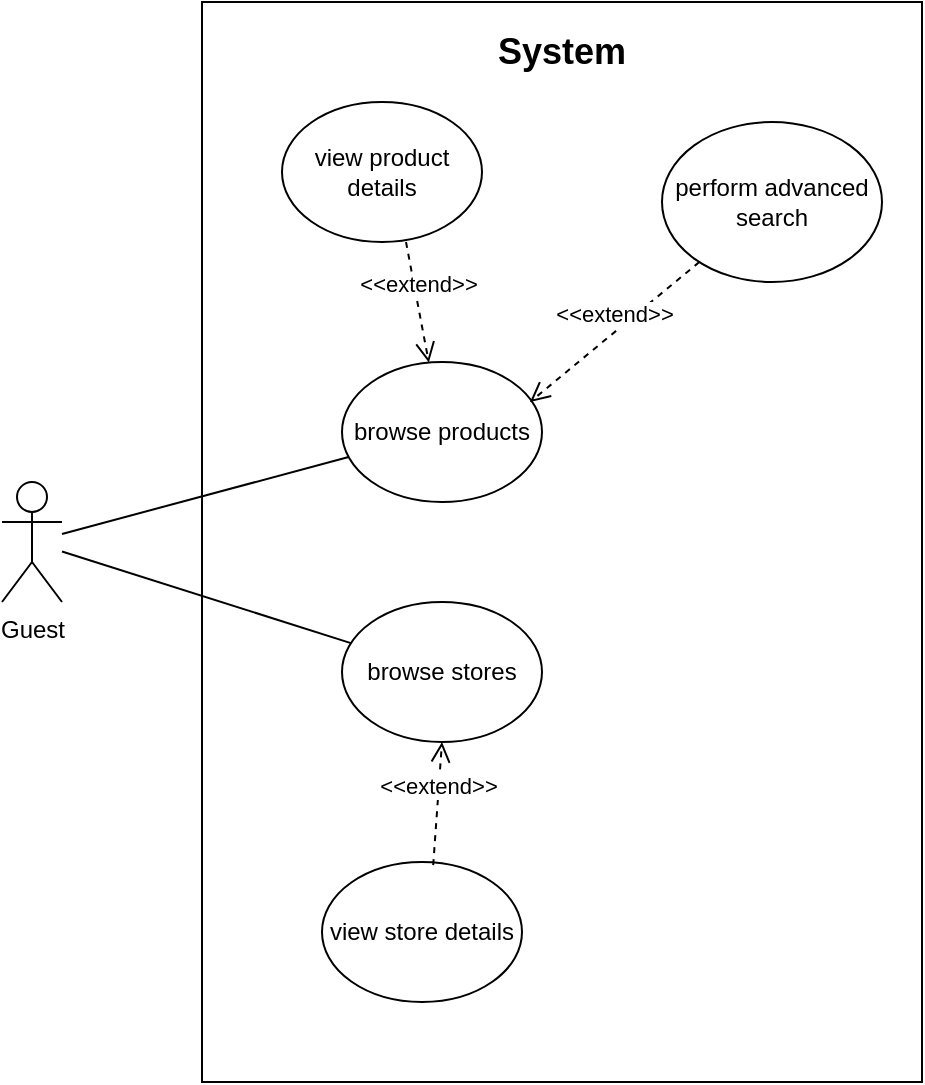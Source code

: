 <mxfile version="14.4.9" type="google"><diagram id="oCujEnGUw411HfFVTOEQ" name="Page-1"><mxGraphModel dx="981" dy="505" grid="1" gridSize="10" guides="1" tooltips="1" connect="1" arrows="1" fold="1" page="1" pageScale="1" pageWidth="850" pageHeight="1100" math="0" shadow="0"><root><mxCell id="0"/><mxCell id="1" parent="0"/><mxCell id="9z8j1DzPgOugizWRkvzX-1" value="Guest" style="shape=umlActor;verticalLabelPosition=bottom;verticalAlign=top;html=1;outlineConnect=0;" vertex="1" parent="1"><mxGeometry x="80" y="360" width="30" height="60" as="geometry"/></mxCell><mxCell id="9z8j1DzPgOugizWRkvzX-2" value="" style="rounded=0;whiteSpace=wrap;html=1;" vertex="1" parent="1"><mxGeometry x="180" y="120" width="360" height="540" as="geometry"/></mxCell><mxCell id="9z8j1DzPgOugizWRkvzX-3" value="&lt;font style=&quot;font-size: 18px&quot;&gt;&lt;b&gt;System&lt;/b&gt;&lt;/font&gt;" style="text;html=1;strokeColor=none;fillColor=none;align=center;verticalAlign=middle;whiteSpace=wrap;rounded=0;" vertex="1" parent="1"><mxGeometry x="330" y="130" width="60" height="30" as="geometry"/></mxCell><mxCell id="9z8j1DzPgOugizWRkvzX-4" value="browse stores" style="ellipse;whiteSpace=wrap;html=1;" vertex="1" parent="1"><mxGeometry x="250" y="420" width="100" height="70" as="geometry"/></mxCell><mxCell id="9z8j1DzPgOugizWRkvzX-5" value="browse products" style="ellipse;whiteSpace=wrap;html=1;" vertex="1" parent="1"><mxGeometry x="250" y="300" width="100" height="70" as="geometry"/></mxCell><mxCell id="9z8j1DzPgOugizWRkvzX-6" value="view product details" style="ellipse;whiteSpace=wrap;html=1;" vertex="1" parent="1"><mxGeometry x="220" y="170" width="100" height="70" as="geometry"/></mxCell><mxCell id="9z8j1DzPgOugizWRkvzX-7" value="perform advanced search" style="ellipse;whiteSpace=wrap;html=1;" vertex="1" parent="1"><mxGeometry x="410" y="180" width="110" height="80" as="geometry"/></mxCell><mxCell id="9z8j1DzPgOugizWRkvzX-8" value="&amp;lt;&amp;lt;extend&amp;gt;&amp;gt;" style="html=1;verticalAlign=bottom;endArrow=open;dashed=1;endSize=8;entryX=0.94;entryY=0.286;entryDx=0;entryDy=0;entryPerimeter=0;" edge="1" parent="1" source="9z8j1DzPgOugizWRkvzX-7" target="9z8j1DzPgOugizWRkvzX-5"><mxGeometry relative="1" as="geometry"><mxPoint x="480" y="340" as="sourcePoint"/><mxPoint x="400" y="340" as="targetPoint"/></mxGeometry></mxCell><mxCell id="9z8j1DzPgOugizWRkvzX-9" value="" style="endArrow=none;html=1;" edge="1" parent="1" source="9z8j1DzPgOugizWRkvzX-1" target="9z8j1DzPgOugizWRkvzX-5"><mxGeometry width="50" height="50" relative="1" as="geometry"><mxPoint x="170" y="390" as="sourcePoint"/><mxPoint x="220" y="340" as="targetPoint"/></mxGeometry></mxCell><mxCell id="9z8j1DzPgOugizWRkvzX-11" value="&amp;lt;&amp;lt;extend&amp;gt;&amp;gt;" style="html=1;verticalAlign=bottom;endArrow=open;dashed=1;endSize=8;exitX=0.62;exitY=1;exitDx=0;exitDy=0;exitPerimeter=0;" edge="1" parent="1" source="9z8j1DzPgOugizWRkvzX-6" target="9z8j1DzPgOugizWRkvzX-5"><mxGeometry relative="1" as="geometry"><mxPoint x="427.18" y="249.76" as="sourcePoint"/><mxPoint x="354" y="280.02" as="targetPoint"/></mxGeometry></mxCell><mxCell id="9z8j1DzPgOugizWRkvzX-12" value="" style="endArrow=none;html=1;" edge="1" parent="1" source="9z8j1DzPgOugizWRkvzX-1" target="9z8j1DzPgOugizWRkvzX-4"><mxGeometry width="50" height="50" relative="1" as="geometry"><mxPoint x="130" y="299.611" as="sourcePoint"/><mxPoint x="260.031" y="296.24" as="targetPoint"/></mxGeometry></mxCell><mxCell id="9z8j1DzPgOugizWRkvzX-13" value="view store details" style="ellipse;whiteSpace=wrap;html=1;" vertex="1" parent="1"><mxGeometry x="240" y="550" width="100" height="70" as="geometry"/></mxCell><mxCell id="9z8j1DzPgOugizWRkvzX-14" value="&amp;lt;&amp;lt;extend&amp;gt;&amp;gt;" style="html=1;verticalAlign=bottom;endArrow=open;dashed=1;endSize=8;exitX=0.556;exitY=0.022;exitDx=0;exitDy=0;exitPerimeter=0;entryX=0.5;entryY=1;entryDx=0;entryDy=0;" edge="1" parent="1" source="9z8j1DzPgOugizWRkvzX-13" target="9z8j1DzPgOugizWRkvzX-4"><mxGeometry relative="1" as="geometry"><mxPoint x="390.0" y="550" as="sourcePoint"/><mxPoint x="401.416" y="610.305" as="targetPoint"/></mxGeometry></mxCell></root></mxGraphModel></diagram></mxfile>